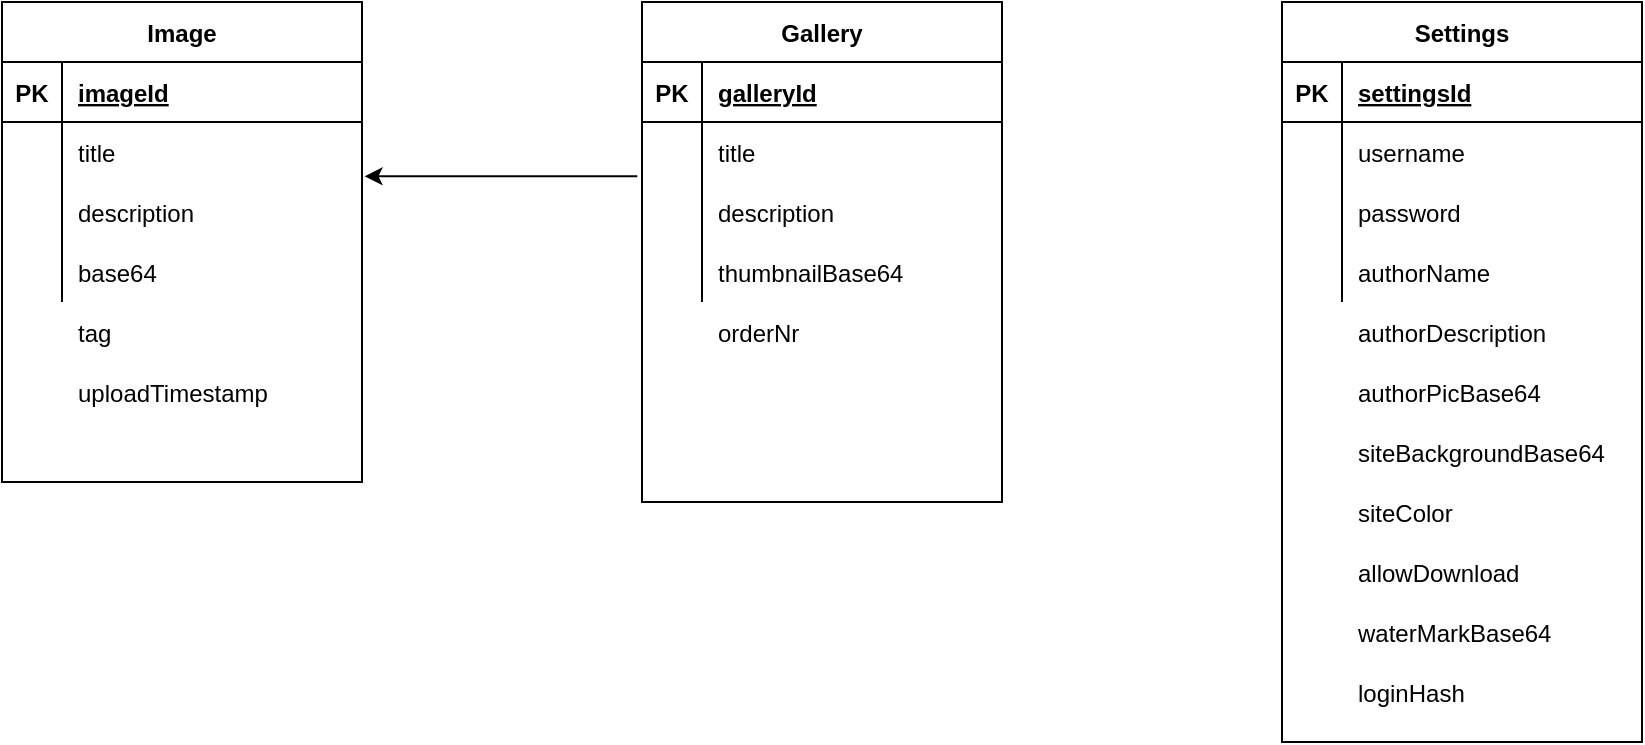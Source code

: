 <mxfile version="13.9.2" type="github">
  <diagram id="Vd4Sg8NFE2fkGkpVhoSi" name="Page-1">
    <mxGraphModel dx="1185" dy="668" grid="1" gridSize="10" guides="1" tooltips="1" connect="1" arrows="1" fold="1" page="1" pageScale="1" pageWidth="1169" pageHeight="827" math="0" shadow="0">
      <root>
        <mxCell id="0" />
        <mxCell id="1" parent="0" />
        <mxCell id="tW5KRWOFJC_Va-rLxCqM-1" value="Image" style="shape=table;startSize=30;container=1;collapsible=1;childLayout=tableLayout;fixedRows=1;rowLines=0;fontStyle=1;align=center;resizeLast=1;" parent="1" vertex="1">
          <mxGeometry x="160" y="200" width="180" height="240" as="geometry" />
        </mxCell>
        <mxCell id="tW5KRWOFJC_Va-rLxCqM-2" value="" style="shape=partialRectangle;collapsible=0;dropTarget=0;pointerEvents=0;fillColor=none;top=0;left=0;bottom=1;right=0;points=[[0,0.5],[1,0.5]];portConstraint=eastwest;" parent="tW5KRWOFJC_Va-rLxCqM-1" vertex="1">
          <mxGeometry y="30" width="180" height="30" as="geometry" />
        </mxCell>
        <mxCell id="tW5KRWOFJC_Va-rLxCqM-3" value="PK" style="shape=partialRectangle;connectable=0;fillColor=none;top=0;left=0;bottom=0;right=0;fontStyle=1;overflow=hidden;" parent="tW5KRWOFJC_Va-rLxCqM-2" vertex="1">
          <mxGeometry width="30" height="30" as="geometry" />
        </mxCell>
        <mxCell id="tW5KRWOFJC_Va-rLxCqM-4" value="imageId" style="shape=partialRectangle;connectable=0;fillColor=none;top=0;left=0;bottom=0;right=0;align=left;spacingLeft=6;fontStyle=5;overflow=hidden;dashed=1;" parent="tW5KRWOFJC_Va-rLxCqM-2" vertex="1">
          <mxGeometry x="30" width="150" height="30" as="geometry" />
        </mxCell>
        <mxCell id="tW5KRWOFJC_Va-rLxCqM-5" value="" style="shape=partialRectangle;collapsible=0;dropTarget=0;pointerEvents=0;fillColor=none;top=0;left=0;bottom=0;right=0;points=[[0,0.5],[1,0.5]];portConstraint=eastwest;" parent="tW5KRWOFJC_Va-rLxCqM-1" vertex="1">
          <mxGeometry y="60" width="180" height="30" as="geometry" />
        </mxCell>
        <mxCell id="tW5KRWOFJC_Va-rLxCqM-6" value="" style="shape=partialRectangle;connectable=0;fillColor=none;top=0;left=0;bottom=0;right=0;editable=1;overflow=hidden;" parent="tW5KRWOFJC_Va-rLxCqM-5" vertex="1">
          <mxGeometry width="30" height="30" as="geometry" />
        </mxCell>
        <mxCell id="tW5KRWOFJC_Va-rLxCqM-7" value="title" style="shape=partialRectangle;connectable=0;fillColor=none;top=0;left=0;bottom=0;right=0;align=left;spacingLeft=6;overflow=hidden;" parent="tW5KRWOFJC_Va-rLxCqM-5" vertex="1">
          <mxGeometry x="30" width="150" height="30" as="geometry" />
        </mxCell>
        <mxCell id="tW5KRWOFJC_Va-rLxCqM-8" value="" style="shape=partialRectangle;collapsible=0;dropTarget=0;pointerEvents=0;fillColor=none;top=0;left=0;bottom=0;right=0;points=[[0,0.5],[1,0.5]];portConstraint=eastwest;" parent="tW5KRWOFJC_Va-rLxCqM-1" vertex="1">
          <mxGeometry y="90" width="180" height="30" as="geometry" />
        </mxCell>
        <mxCell id="tW5KRWOFJC_Va-rLxCqM-9" value="" style="shape=partialRectangle;connectable=0;fillColor=none;top=0;left=0;bottom=0;right=0;editable=1;overflow=hidden;" parent="tW5KRWOFJC_Va-rLxCqM-8" vertex="1">
          <mxGeometry width="30" height="30" as="geometry" />
        </mxCell>
        <mxCell id="tW5KRWOFJC_Va-rLxCqM-10" value="description" style="shape=partialRectangle;connectable=0;fillColor=none;top=0;left=0;bottom=0;right=0;align=left;spacingLeft=6;overflow=hidden;" parent="tW5KRWOFJC_Va-rLxCqM-8" vertex="1">
          <mxGeometry x="30" width="150" height="30" as="geometry" />
        </mxCell>
        <mxCell id="tW5KRWOFJC_Va-rLxCqM-11" value="" style="shape=partialRectangle;collapsible=0;dropTarget=0;pointerEvents=0;fillColor=none;top=0;left=0;bottom=0;right=0;points=[[0,0.5],[1,0.5]];portConstraint=eastwest;" parent="tW5KRWOFJC_Va-rLxCqM-1" vertex="1">
          <mxGeometry y="120" width="180" height="30" as="geometry" />
        </mxCell>
        <mxCell id="tW5KRWOFJC_Va-rLxCqM-12" value="" style="shape=partialRectangle;connectable=0;fillColor=none;top=0;left=0;bottom=0;right=0;editable=1;overflow=hidden;" parent="tW5KRWOFJC_Va-rLxCqM-11" vertex="1">
          <mxGeometry width="30" height="30" as="geometry" />
        </mxCell>
        <mxCell id="tW5KRWOFJC_Va-rLxCqM-13" value="base64" style="shape=partialRectangle;connectable=0;fillColor=none;top=0;left=0;bottom=0;right=0;align=left;spacingLeft=6;overflow=hidden;" parent="tW5KRWOFJC_Va-rLxCqM-11" vertex="1">
          <mxGeometry x="30" width="150" height="30" as="geometry" />
        </mxCell>
        <mxCell id="tW5KRWOFJC_Va-rLxCqM-27" value="Gallery" style="shape=table;startSize=30;container=1;collapsible=1;childLayout=tableLayout;fixedRows=1;rowLines=0;fontStyle=1;align=center;resizeLast=1;" parent="1" vertex="1">
          <mxGeometry x="480" y="200" width="180" height="250" as="geometry" />
        </mxCell>
        <mxCell id="tW5KRWOFJC_Va-rLxCqM-28" value="" style="shape=partialRectangle;collapsible=0;dropTarget=0;pointerEvents=0;fillColor=none;top=0;left=0;bottom=1;right=0;points=[[0,0.5],[1,0.5]];portConstraint=eastwest;" parent="tW5KRWOFJC_Va-rLxCqM-27" vertex="1">
          <mxGeometry y="30" width="180" height="30" as="geometry" />
        </mxCell>
        <mxCell id="tW5KRWOFJC_Va-rLxCqM-29" value="PK" style="shape=partialRectangle;connectable=0;fillColor=none;top=0;left=0;bottom=0;right=0;fontStyle=1;overflow=hidden;" parent="tW5KRWOFJC_Va-rLxCqM-28" vertex="1">
          <mxGeometry width="30" height="30" as="geometry" />
        </mxCell>
        <mxCell id="tW5KRWOFJC_Va-rLxCqM-30" value="galleryId" style="shape=partialRectangle;connectable=0;fillColor=none;top=0;left=0;bottom=0;right=0;align=left;spacingLeft=6;fontStyle=5;overflow=hidden;" parent="tW5KRWOFJC_Va-rLxCqM-28" vertex="1">
          <mxGeometry x="30" width="150" height="30" as="geometry" />
        </mxCell>
        <mxCell id="tW5KRWOFJC_Va-rLxCqM-31" value="" style="shape=partialRectangle;collapsible=0;dropTarget=0;pointerEvents=0;fillColor=none;top=0;left=0;bottom=0;right=0;points=[[0,0.5],[1,0.5]];portConstraint=eastwest;" parent="tW5KRWOFJC_Va-rLxCqM-27" vertex="1">
          <mxGeometry y="60" width="180" height="30" as="geometry" />
        </mxCell>
        <mxCell id="tW5KRWOFJC_Va-rLxCqM-32" value="" style="shape=partialRectangle;connectable=0;fillColor=none;top=0;left=0;bottom=0;right=0;editable=1;overflow=hidden;" parent="tW5KRWOFJC_Va-rLxCqM-31" vertex="1">
          <mxGeometry width="30" height="30" as="geometry" />
        </mxCell>
        <mxCell id="tW5KRWOFJC_Va-rLxCqM-33" value="title" style="shape=partialRectangle;connectable=0;fillColor=none;top=0;left=0;bottom=0;right=0;align=left;spacingLeft=6;overflow=hidden;" parent="tW5KRWOFJC_Va-rLxCqM-31" vertex="1">
          <mxGeometry x="30" width="150" height="30" as="geometry" />
        </mxCell>
        <mxCell id="tW5KRWOFJC_Va-rLxCqM-34" value="" style="shape=partialRectangle;collapsible=0;dropTarget=0;pointerEvents=0;fillColor=none;top=0;left=0;bottom=0;right=0;points=[[0,0.5],[1,0.5]];portConstraint=eastwest;" parent="tW5KRWOFJC_Va-rLxCqM-27" vertex="1">
          <mxGeometry y="90" width="180" height="30" as="geometry" />
        </mxCell>
        <mxCell id="tW5KRWOFJC_Va-rLxCqM-35" value="" style="shape=partialRectangle;connectable=0;fillColor=none;top=0;left=0;bottom=0;right=0;editable=1;overflow=hidden;" parent="tW5KRWOFJC_Va-rLxCqM-34" vertex="1">
          <mxGeometry width="30" height="30" as="geometry" />
        </mxCell>
        <mxCell id="tW5KRWOFJC_Va-rLxCqM-36" value="description" style="shape=partialRectangle;connectable=0;fillColor=none;top=0;left=0;bottom=0;right=0;align=left;spacingLeft=6;overflow=hidden;" parent="tW5KRWOFJC_Va-rLxCqM-34" vertex="1">
          <mxGeometry x="30" width="150" height="30" as="geometry" />
        </mxCell>
        <mxCell id="tW5KRWOFJC_Va-rLxCqM-37" value="" style="shape=partialRectangle;collapsible=0;dropTarget=0;pointerEvents=0;fillColor=none;top=0;left=0;bottom=0;right=0;points=[[0,0.5],[1,0.5]];portConstraint=eastwest;dashed=1;" parent="tW5KRWOFJC_Va-rLxCqM-27" vertex="1">
          <mxGeometry y="120" width="180" height="30" as="geometry" />
        </mxCell>
        <mxCell id="tW5KRWOFJC_Va-rLxCqM-38" value="" style="shape=partialRectangle;connectable=0;fillColor=none;top=0;left=0;bottom=0;right=0;editable=1;overflow=hidden;" parent="tW5KRWOFJC_Va-rLxCqM-37" vertex="1">
          <mxGeometry width="30" height="30" as="geometry" />
        </mxCell>
        <mxCell id="tW5KRWOFJC_Va-rLxCqM-39" value="thumbnailBase64" style="shape=partialRectangle;connectable=0;fillColor=none;top=0;left=0;bottom=0;right=0;align=left;spacingLeft=6;overflow=hidden;dashed=1;" parent="tW5KRWOFJC_Va-rLxCqM-37" vertex="1">
          <mxGeometry x="30" width="150" height="30" as="geometry" />
        </mxCell>
        <mxCell id="tW5KRWOFJC_Va-rLxCqM-44" value="" style="endArrow=none;html=1;startArrow=classic;startFill=1;exitX=1.007;exitY=-0.095;exitDx=0;exitDy=0;exitPerimeter=0;entryX=-0.013;entryY=0.905;entryDx=0;entryDy=0;entryPerimeter=0;" parent="1" source="tW5KRWOFJC_Va-rLxCqM-8" target="tW5KRWOFJC_Va-rLxCqM-31" edge="1">
          <mxGeometry width="50" height="50" relative="1" as="geometry">
            <mxPoint x="330" y="280" as="sourcePoint" />
            <mxPoint x="469" y="280" as="targetPoint" />
          </mxGeometry>
        </mxCell>
        <mxCell id="tW5KRWOFJC_Va-rLxCqM-45" value="Settings" style="shape=table;startSize=30;container=1;collapsible=1;childLayout=tableLayout;fixedRows=1;rowLines=0;fontStyle=1;align=center;resizeLast=1;" parent="1" vertex="1">
          <mxGeometry x="800" y="200" width="180" height="370" as="geometry" />
        </mxCell>
        <mxCell id="tW5KRWOFJC_Va-rLxCqM-46" value="" style="shape=partialRectangle;collapsible=0;dropTarget=0;pointerEvents=0;fillColor=none;top=0;left=0;bottom=1;right=0;points=[[0,0.5],[1,0.5]];portConstraint=eastwest;" parent="tW5KRWOFJC_Va-rLxCqM-45" vertex="1">
          <mxGeometry y="30" width="180" height="30" as="geometry" />
        </mxCell>
        <mxCell id="tW5KRWOFJC_Va-rLxCqM-47" value="PK" style="shape=partialRectangle;connectable=0;fillColor=none;top=0;left=0;bottom=0;right=0;fontStyle=1;overflow=hidden;" parent="tW5KRWOFJC_Va-rLxCqM-46" vertex="1">
          <mxGeometry width="30" height="30" as="geometry" />
        </mxCell>
        <mxCell id="tW5KRWOFJC_Va-rLxCqM-48" value="settingsId" style="shape=partialRectangle;connectable=0;fillColor=none;top=0;left=0;bottom=0;right=0;align=left;spacingLeft=6;fontStyle=5;overflow=hidden;" parent="tW5KRWOFJC_Va-rLxCqM-46" vertex="1">
          <mxGeometry x="30" width="150" height="30" as="geometry" />
        </mxCell>
        <mxCell id="tW5KRWOFJC_Va-rLxCqM-49" value="" style="shape=partialRectangle;collapsible=0;dropTarget=0;pointerEvents=0;fillColor=none;top=0;left=0;bottom=0;right=0;points=[[0,0.5],[1,0.5]];portConstraint=eastwest;" parent="tW5KRWOFJC_Va-rLxCqM-45" vertex="1">
          <mxGeometry y="60" width="180" height="30" as="geometry" />
        </mxCell>
        <mxCell id="tW5KRWOFJC_Va-rLxCqM-50" value="" style="shape=partialRectangle;connectable=0;fillColor=none;top=0;left=0;bottom=0;right=0;editable=1;overflow=hidden;" parent="tW5KRWOFJC_Va-rLxCqM-49" vertex="1">
          <mxGeometry width="30" height="30" as="geometry" />
        </mxCell>
        <mxCell id="tW5KRWOFJC_Va-rLxCqM-51" value="username" style="shape=partialRectangle;connectable=0;fillColor=none;top=0;left=0;bottom=0;right=0;align=left;spacingLeft=6;overflow=hidden;" parent="tW5KRWOFJC_Va-rLxCqM-49" vertex="1">
          <mxGeometry x="30" width="150" height="30" as="geometry" />
        </mxCell>
        <mxCell id="tW5KRWOFJC_Va-rLxCqM-52" value="" style="shape=partialRectangle;collapsible=0;dropTarget=0;pointerEvents=0;fillColor=none;top=0;left=0;bottom=0;right=0;points=[[0,0.5],[1,0.5]];portConstraint=eastwest;" parent="tW5KRWOFJC_Va-rLxCqM-45" vertex="1">
          <mxGeometry y="90" width="180" height="30" as="geometry" />
        </mxCell>
        <mxCell id="tW5KRWOFJC_Va-rLxCqM-53" value="" style="shape=partialRectangle;connectable=0;fillColor=none;top=0;left=0;bottom=0;right=0;editable=1;overflow=hidden;" parent="tW5KRWOFJC_Va-rLxCqM-52" vertex="1">
          <mxGeometry width="30" height="30" as="geometry" />
        </mxCell>
        <mxCell id="tW5KRWOFJC_Va-rLxCqM-54" value="password" style="shape=partialRectangle;connectable=0;fillColor=none;top=0;left=0;bottom=0;right=0;align=left;spacingLeft=6;overflow=hidden;" parent="tW5KRWOFJC_Va-rLxCqM-52" vertex="1">
          <mxGeometry x="30" width="150" height="30" as="geometry" />
        </mxCell>
        <mxCell id="tW5KRWOFJC_Va-rLxCqM-55" value="" style="shape=partialRectangle;collapsible=0;dropTarget=0;pointerEvents=0;fillColor=none;top=0;left=0;bottom=0;right=0;points=[[0,0.5],[1,0.5]];portConstraint=eastwest;" parent="tW5KRWOFJC_Va-rLxCqM-45" vertex="1">
          <mxGeometry y="120" width="180" height="30" as="geometry" />
        </mxCell>
        <mxCell id="tW5KRWOFJC_Va-rLxCqM-56" value="" style="shape=partialRectangle;connectable=0;fillColor=none;top=0;left=0;bottom=0;right=0;editable=1;overflow=hidden;" parent="tW5KRWOFJC_Va-rLxCqM-55" vertex="1">
          <mxGeometry width="30" height="30" as="geometry" />
        </mxCell>
        <mxCell id="tW5KRWOFJC_Va-rLxCqM-57" value="authorName" style="shape=partialRectangle;connectable=0;fillColor=none;top=0;left=0;bottom=0;right=0;align=left;spacingLeft=6;overflow=hidden;" parent="tW5KRWOFJC_Va-rLxCqM-55" vertex="1">
          <mxGeometry x="30" width="150" height="30" as="geometry" />
        </mxCell>
        <mxCell id="tW5KRWOFJC_Va-rLxCqM-59" value="orderNr" style="shape=partialRectangle;connectable=0;fillColor=none;top=0;left=0;bottom=0;right=0;align=left;spacingLeft=6;overflow=hidden;" parent="1" vertex="1">
          <mxGeometry x="510" y="350" width="150" height="30" as="geometry" />
        </mxCell>
        <mxCell id="tW5KRWOFJC_Va-rLxCqM-61" value="tag" style="shape=partialRectangle;connectable=0;fillColor=none;top=0;left=0;bottom=0;right=0;align=left;spacingLeft=6;overflow=hidden;" parent="1" vertex="1">
          <mxGeometry x="190" y="350" width="150" height="30" as="geometry" />
        </mxCell>
        <mxCell id="tW5KRWOFJC_Va-rLxCqM-62" value="uploadTimestamp" style="shape=partialRectangle;connectable=0;fillColor=none;top=0;left=0;bottom=0;right=0;align=left;spacingLeft=6;overflow=hidden;" parent="1" vertex="1">
          <mxGeometry x="190" y="380" width="150" height="30" as="geometry" />
        </mxCell>
        <mxCell id="tW5KRWOFJC_Va-rLxCqM-63" value="authorDescription" style="shape=partialRectangle;connectable=0;fillColor=none;top=0;left=0;bottom=0;right=0;align=left;spacingLeft=6;overflow=hidden;" parent="1" vertex="1">
          <mxGeometry x="830" y="350" width="150" height="30" as="geometry" />
        </mxCell>
        <mxCell id="tW5KRWOFJC_Va-rLxCqM-64" value="authorPicBase64" style="shape=partialRectangle;connectable=0;fillColor=none;top=0;left=0;bottom=0;right=0;align=left;spacingLeft=6;overflow=hidden;" parent="1" vertex="1">
          <mxGeometry x="830" y="380" width="150" height="30" as="geometry" />
        </mxCell>
        <mxCell id="tW5KRWOFJC_Va-rLxCqM-65" value="siteBackgroundBase64" style="shape=partialRectangle;connectable=0;fillColor=none;top=0;left=0;bottom=0;right=0;align=left;spacingLeft=6;overflow=hidden;" parent="1" vertex="1">
          <mxGeometry x="830" y="410" width="150" height="30" as="geometry" />
        </mxCell>
        <mxCell id="tW5KRWOFJC_Va-rLxCqM-66" value="allowDownload" style="shape=partialRectangle;connectable=0;fillColor=none;top=0;left=0;bottom=0;right=0;align=left;spacingLeft=6;overflow=hidden;" parent="1" vertex="1">
          <mxGeometry x="830" y="470" width="150" height="30" as="geometry" />
        </mxCell>
        <mxCell id="tW5KRWOFJC_Va-rLxCqM-67" value="waterMarkBase64" style="shape=partialRectangle;connectable=0;fillColor=none;top=0;left=0;bottom=0;right=0;align=left;spacingLeft=6;overflow=hidden;" parent="1" vertex="1">
          <mxGeometry x="830" y="500" width="150" height="30" as="geometry" />
        </mxCell>
        <mxCell id="tW5KRWOFJC_Va-rLxCqM-68" value="siteColor" style="shape=partialRectangle;connectable=0;fillColor=none;top=0;left=0;bottom=0;right=0;align=left;spacingLeft=6;overflow=hidden;" parent="1" vertex="1">
          <mxGeometry x="830" y="440" width="150" height="30" as="geometry" />
        </mxCell>
        <mxCell id="tW5KRWOFJC_Va-rLxCqM-69" value="loginHash" style="shape=partialRectangle;connectable=0;fillColor=none;top=0;left=0;bottom=0;right=0;align=left;spacingLeft=6;overflow=hidden;" parent="1" vertex="1">
          <mxGeometry x="830" y="530" width="150" height="30" as="geometry" />
        </mxCell>
      </root>
    </mxGraphModel>
  </diagram>
</mxfile>
